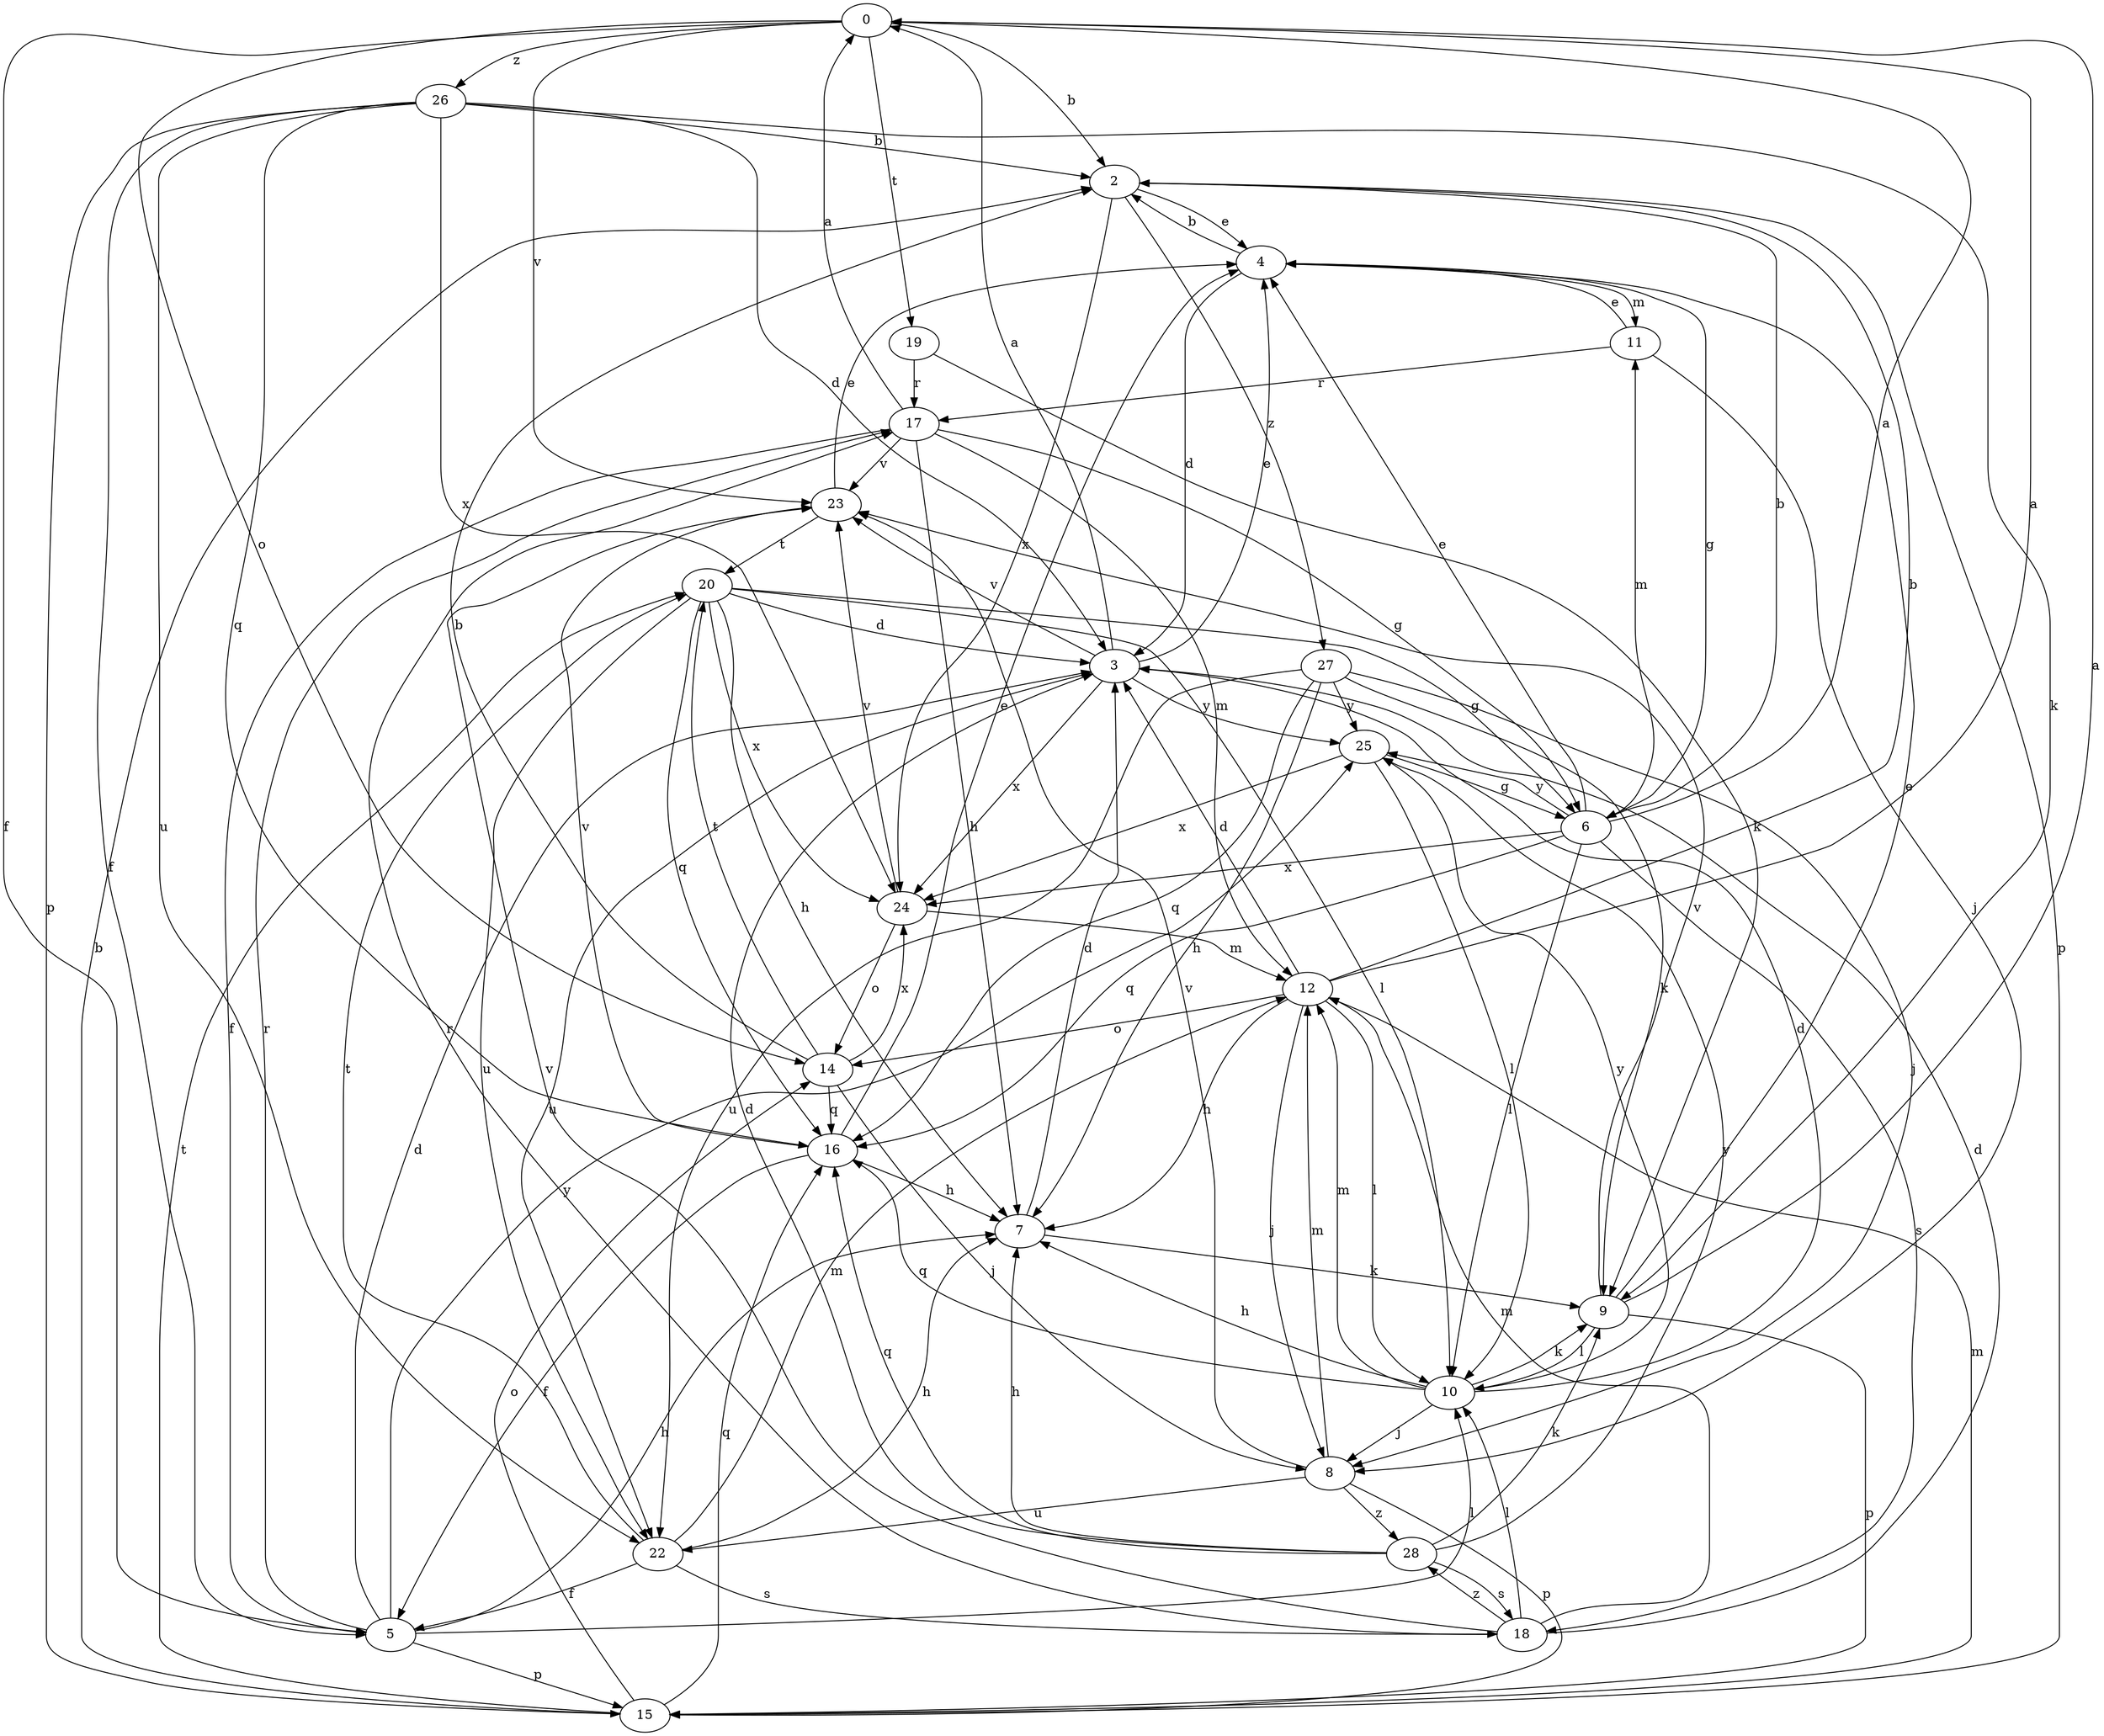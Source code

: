 strict digraph  {
0;
2;
3;
4;
5;
6;
7;
8;
9;
10;
11;
12;
14;
15;
16;
17;
18;
19;
20;
22;
23;
24;
25;
26;
27;
28;
0 -> 2  [label=b];
0 -> 5  [label=f];
0 -> 14  [label=o];
0 -> 19  [label=t];
0 -> 23  [label=v];
0 -> 26  [label=z];
2 -> 4  [label=e];
2 -> 15  [label=p];
2 -> 24  [label=x];
2 -> 27  [label=z];
3 -> 0  [label=a];
3 -> 4  [label=e];
3 -> 22  [label=u];
3 -> 23  [label=v];
3 -> 24  [label=x];
3 -> 25  [label=y];
4 -> 2  [label=b];
4 -> 3  [label=d];
4 -> 6  [label=g];
4 -> 11  [label=m];
5 -> 3  [label=d];
5 -> 7  [label=h];
5 -> 10  [label=l];
5 -> 15  [label=p];
5 -> 17  [label=r];
5 -> 25  [label=y];
6 -> 0  [label=a];
6 -> 2  [label=b];
6 -> 4  [label=e];
6 -> 10  [label=l];
6 -> 11  [label=m];
6 -> 16  [label=q];
6 -> 18  [label=s];
6 -> 24  [label=x];
6 -> 25  [label=y];
7 -> 3  [label=d];
7 -> 9  [label=k];
8 -> 12  [label=m];
8 -> 15  [label=p];
8 -> 22  [label=u];
8 -> 23  [label=v];
8 -> 28  [label=z];
9 -> 0  [label=a];
9 -> 4  [label=e];
9 -> 10  [label=l];
9 -> 15  [label=p];
9 -> 23  [label=v];
10 -> 3  [label=d];
10 -> 7  [label=h];
10 -> 8  [label=j];
10 -> 9  [label=k];
10 -> 12  [label=m];
10 -> 16  [label=q];
10 -> 25  [label=y];
11 -> 4  [label=e];
11 -> 8  [label=j];
11 -> 17  [label=r];
12 -> 0  [label=a];
12 -> 2  [label=b];
12 -> 3  [label=d];
12 -> 7  [label=h];
12 -> 8  [label=j];
12 -> 10  [label=l];
12 -> 14  [label=o];
14 -> 2  [label=b];
14 -> 8  [label=j];
14 -> 16  [label=q];
14 -> 20  [label=t];
14 -> 24  [label=x];
15 -> 2  [label=b];
15 -> 12  [label=m];
15 -> 14  [label=o];
15 -> 16  [label=q];
15 -> 20  [label=t];
16 -> 4  [label=e];
16 -> 5  [label=f];
16 -> 7  [label=h];
16 -> 23  [label=v];
17 -> 0  [label=a];
17 -> 5  [label=f];
17 -> 6  [label=g];
17 -> 7  [label=h];
17 -> 12  [label=m];
17 -> 23  [label=v];
18 -> 3  [label=d];
18 -> 10  [label=l];
18 -> 12  [label=m];
18 -> 17  [label=r];
18 -> 23  [label=v];
18 -> 28  [label=z];
19 -> 9  [label=k];
19 -> 17  [label=r];
20 -> 3  [label=d];
20 -> 6  [label=g];
20 -> 7  [label=h];
20 -> 10  [label=l];
20 -> 16  [label=q];
20 -> 22  [label=u];
20 -> 24  [label=x];
22 -> 5  [label=f];
22 -> 7  [label=h];
22 -> 12  [label=m];
22 -> 18  [label=s];
22 -> 20  [label=t];
23 -> 4  [label=e];
23 -> 20  [label=t];
24 -> 12  [label=m];
24 -> 14  [label=o];
24 -> 23  [label=v];
25 -> 6  [label=g];
25 -> 10  [label=l];
25 -> 24  [label=x];
26 -> 2  [label=b];
26 -> 3  [label=d];
26 -> 5  [label=f];
26 -> 9  [label=k];
26 -> 15  [label=p];
26 -> 16  [label=q];
26 -> 22  [label=u];
26 -> 24  [label=x];
27 -> 7  [label=h];
27 -> 8  [label=j];
27 -> 9  [label=k];
27 -> 16  [label=q];
27 -> 22  [label=u];
27 -> 25  [label=y];
28 -> 3  [label=d];
28 -> 7  [label=h];
28 -> 9  [label=k];
28 -> 16  [label=q];
28 -> 18  [label=s];
28 -> 25  [label=y];
}
